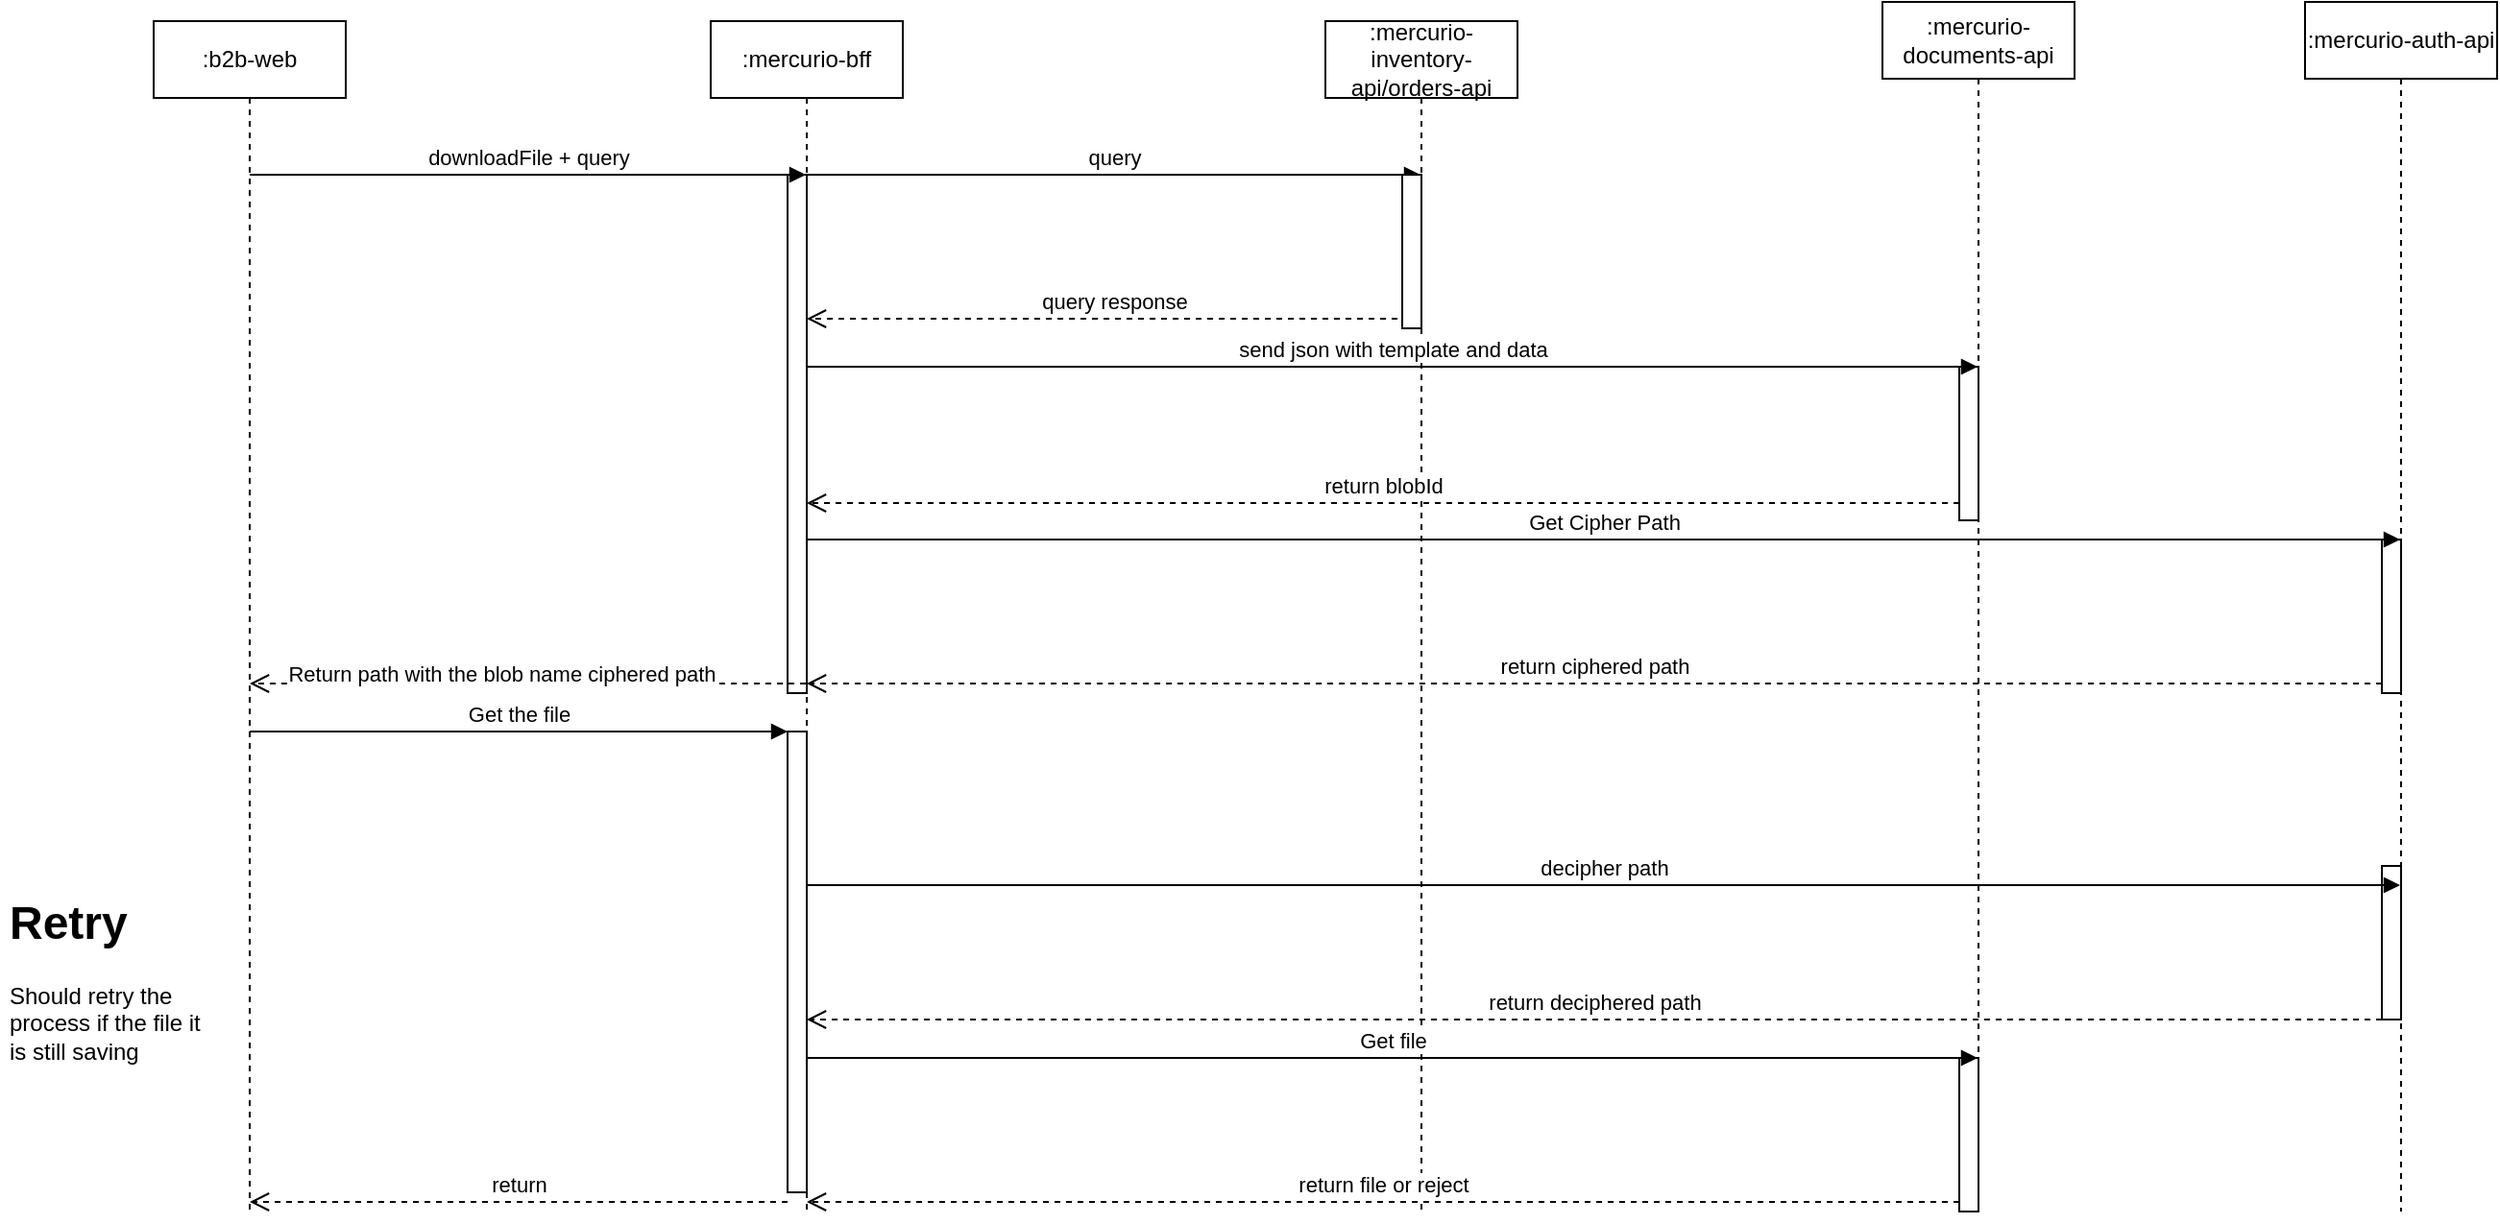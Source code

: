 <mxfile version="20.8.20" type="github">
  <diagram name="Page-1" id="mp1MPozDENrgUkg7iG8A">
    <mxGraphModel dx="1434" dy="746" grid="1" gridSize="10" guides="1" tooltips="1" connect="1" arrows="1" fold="1" page="1" pageScale="1" pageWidth="850" pageHeight="1100" math="0" shadow="0">
      <root>
        <mxCell id="0" />
        <mxCell id="1" parent="0" />
        <mxCell id="pS8DvrTMIpiN3o9yEQgk-1" value=":b2b-web" style="shape=umlLifeline;perimeter=lifelinePerimeter;whiteSpace=wrap;html=1;container=0;dropTarget=0;collapsible=0;recursiveResize=0;outlineConnect=0;portConstraint=eastwest;newEdgeStyle={&quot;edgeStyle&quot;:&quot;elbowEdgeStyle&quot;,&quot;elbow&quot;:&quot;vertical&quot;,&quot;curved&quot;:0,&quot;rounded&quot;:0};" vertex="1" parent="1">
          <mxGeometry x="80" y="140" width="100" height="620" as="geometry" />
        </mxCell>
        <mxCell id="pS8DvrTMIpiN3o9yEQgk-2" value=":mercurio-bff" style="shape=umlLifeline;perimeter=lifelinePerimeter;whiteSpace=wrap;html=1;container=0;dropTarget=0;collapsible=0;recursiveResize=0;outlineConnect=0;portConstraint=eastwest;newEdgeStyle={&quot;edgeStyle&quot;:&quot;elbowEdgeStyle&quot;,&quot;elbow&quot;:&quot;vertical&quot;,&quot;curved&quot;:0,&quot;rounded&quot;:0};" vertex="1" parent="1">
          <mxGeometry x="370" y="140" width="100" height="620" as="geometry" />
        </mxCell>
        <mxCell id="pS8DvrTMIpiN3o9yEQgk-5" value="" style="html=1;points=[];perimeter=orthogonalPerimeter;outlineConnect=0;targetShapes=umlLifeline;portConstraint=eastwest;newEdgeStyle={&quot;edgeStyle&quot;:&quot;elbowEdgeStyle&quot;,&quot;elbow&quot;:&quot;vertical&quot;,&quot;curved&quot;:0,&quot;rounded&quot;:0};" vertex="1" parent="pS8DvrTMIpiN3o9yEQgk-2">
          <mxGeometry x="40" y="80" width="10" height="270" as="geometry" />
        </mxCell>
        <mxCell id="pS8DvrTMIpiN3o9yEQgk-25" value="" style="html=1;points=[];perimeter=orthogonalPerimeter;outlineConnect=0;targetShapes=umlLifeline;portConstraint=eastwest;newEdgeStyle={&quot;edgeStyle&quot;:&quot;elbowEdgeStyle&quot;,&quot;elbow&quot;:&quot;vertical&quot;,&quot;curved&quot;:0,&quot;rounded&quot;:0};" vertex="1" parent="pS8DvrTMIpiN3o9yEQgk-2">
          <mxGeometry x="40" y="370" width="10" height="240" as="geometry" />
        </mxCell>
        <mxCell id="pS8DvrTMIpiN3o9yEQgk-3" value=":mercurio-auth-api" style="shape=umlLifeline;perimeter=lifelinePerimeter;whiteSpace=wrap;html=1;container=0;dropTarget=0;collapsible=0;recursiveResize=0;outlineConnect=0;portConstraint=eastwest;newEdgeStyle={&quot;edgeStyle&quot;:&quot;elbowEdgeStyle&quot;,&quot;elbow&quot;:&quot;vertical&quot;,&quot;curved&quot;:0,&quot;rounded&quot;:0};" vertex="1" parent="1">
          <mxGeometry x="1200" y="130" width="100" height="630" as="geometry" />
        </mxCell>
        <mxCell id="pS8DvrTMIpiN3o9yEQgk-21" value="" style="html=1;points=[];perimeter=orthogonalPerimeter;outlineConnect=0;targetShapes=umlLifeline;portConstraint=eastwest;newEdgeStyle={&quot;edgeStyle&quot;:&quot;elbowEdgeStyle&quot;,&quot;elbow&quot;:&quot;vertical&quot;,&quot;curved&quot;:0,&quot;rounded&quot;:0};" vertex="1" parent="pS8DvrTMIpiN3o9yEQgk-3">
          <mxGeometry x="40" y="280" width="10" height="80" as="geometry" />
        </mxCell>
        <mxCell id="pS8DvrTMIpiN3o9yEQgk-35" value="" style="html=1;points=[];perimeter=orthogonalPerimeter;outlineConnect=0;targetShapes=umlLifeline;portConstraint=eastwest;newEdgeStyle={&quot;edgeStyle&quot;:&quot;elbowEdgeStyle&quot;,&quot;elbow&quot;:&quot;vertical&quot;,&quot;curved&quot;:0,&quot;rounded&quot;:0};" vertex="1" parent="pS8DvrTMIpiN3o9yEQgk-3">
          <mxGeometry x="40" y="450" width="10" height="80" as="geometry" />
        </mxCell>
        <mxCell id="pS8DvrTMIpiN3o9yEQgk-4" value=":mercurio-documents-api" style="shape=umlLifeline;perimeter=lifelinePerimeter;whiteSpace=wrap;html=1;container=0;dropTarget=0;collapsible=0;recursiveResize=0;outlineConnect=0;portConstraint=eastwest;newEdgeStyle={&quot;edgeStyle&quot;:&quot;elbowEdgeStyle&quot;,&quot;elbow&quot;:&quot;vertical&quot;,&quot;curved&quot;:0,&quot;rounded&quot;:0};" vertex="1" parent="1">
          <mxGeometry x="980" y="130" width="100" height="630" as="geometry" />
        </mxCell>
        <mxCell id="pS8DvrTMIpiN3o9yEQgk-18" value="" style="html=1;points=[];perimeter=orthogonalPerimeter;outlineConnect=0;targetShapes=umlLifeline;portConstraint=eastwest;newEdgeStyle={&quot;edgeStyle&quot;:&quot;elbowEdgeStyle&quot;,&quot;elbow&quot;:&quot;vertical&quot;,&quot;curved&quot;:0,&quot;rounded&quot;:0};" vertex="1" parent="pS8DvrTMIpiN3o9yEQgk-4">
          <mxGeometry x="40" y="190" width="10" height="80" as="geometry" />
        </mxCell>
        <mxCell id="pS8DvrTMIpiN3o9yEQgk-39" value="" style="html=1;points=[];perimeter=orthogonalPerimeter;outlineConnect=0;targetShapes=umlLifeline;portConstraint=eastwest;newEdgeStyle={&quot;edgeStyle&quot;:&quot;elbowEdgeStyle&quot;,&quot;elbow&quot;:&quot;vertical&quot;,&quot;curved&quot;:0,&quot;rounded&quot;:0};" vertex="1" parent="pS8DvrTMIpiN3o9yEQgk-4">
          <mxGeometry x="40" y="550" width="10" height="80" as="geometry" />
        </mxCell>
        <mxCell id="pS8DvrTMIpiN3o9yEQgk-6" value="downloadFile + query" style="html=1;verticalAlign=bottom;endArrow=block;edgeStyle=elbowEdgeStyle;elbow=vertical;curved=0;rounded=0;" edge="1" target="pS8DvrTMIpiN3o9yEQgk-2" parent="1">
          <mxGeometry relative="1" as="geometry">
            <mxPoint x="130" y="220" as="sourcePoint" />
          </mxGeometry>
        </mxCell>
        <mxCell id="pS8DvrTMIpiN3o9yEQgk-7" value="" style="html=1;verticalAlign=bottom;endArrow=open;dashed=1;endSize=8;edgeStyle=elbowEdgeStyle;elbow=vertical;curved=0;rounded=0;" edge="1" parent="1">
          <mxGeometry relative="1" as="geometry">
            <mxPoint x="130" y="485" as="targetPoint" />
            <mxPoint x="419.5" y="485" as="sourcePoint" />
            <Array as="points">
              <mxPoint x="170" y="485" />
              <mxPoint x="220" y="485" />
              <mxPoint x="340" y="485" />
              <mxPoint x="420" y="390" />
            </Array>
          </mxGeometry>
        </mxCell>
        <mxCell id="pS8DvrTMIpiN3o9yEQgk-24" value="Return path with the blob name ciphered path" style="edgeLabel;html=1;align=center;verticalAlign=middle;resizable=0;points=[];" vertex="1" connectable="0" parent="pS8DvrTMIpiN3o9yEQgk-7">
          <mxGeometry x="0.178" relative="1" as="geometry">
            <mxPoint x="12" y="-5" as="offset" />
          </mxGeometry>
        </mxCell>
        <mxCell id="pS8DvrTMIpiN3o9yEQgk-9" value="query" style="html=1;verticalAlign=bottom;endArrow=block;edgeStyle=elbowEdgeStyle;elbow=vertical;curved=0;rounded=0;" edge="1" target="pS8DvrTMIpiN3o9yEQgk-11" parent="1">
          <mxGeometry relative="1" as="geometry">
            <mxPoint x="420" y="220" as="sourcePoint" />
            <mxPoint x="730" y="230" as="targetPoint" />
          </mxGeometry>
        </mxCell>
        <mxCell id="pS8DvrTMIpiN3o9yEQgk-10" value="query response" style="html=1;verticalAlign=bottom;endArrow=open;dashed=1;endSize=8;edgeStyle=elbowEdgeStyle;elbow=vertical;curved=0;rounded=0;startArrow=none;" edge="1" source="pS8DvrTMIpiN3o9yEQgk-11" parent="1">
          <mxGeometry relative="1" as="geometry">
            <mxPoint x="420" y="295" as="targetPoint" />
            <mxPoint x="700" y="295" as="sourcePoint" />
          </mxGeometry>
        </mxCell>
        <mxCell id="pS8DvrTMIpiN3o9yEQgk-11" value=":mercurio-inventory-api/orders-api" style="shape=umlLifeline;perimeter=lifelinePerimeter;whiteSpace=wrap;html=1;container=0;dropTarget=0;collapsible=0;recursiveResize=0;outlineConnect=0;portConstraint=eastwest;newEdgeStyle={&quot;edgeStyle&quot;:&quot;elbowEdgeStyle&quot;,&quot;elbow&quot;:&quot;vertical&quot;,&quot;curved&quot;:0,&quot;rounded&quot;:0};" vertex="1" parent="1">
          <mxGeometry x="690" y="140" width="100" height="620" as="geometry" />
        </mxCell>
        <mxCell id="pS8DvrTMIpiN3o9yEQgk-8" value="" style="html=1;points=[];perimeter=orthogonalPerimeter;outlineConnect=0;targetShapes=umlLifeline;portConstraint=eastwest;newEdgeStyle={&quot;edgeStyle&quot;:&quot;elbowEdgeStyle&quot;,&quot;elbow&quot;:&quot;vertical&quot;,&quot;curved&quot;:0,&quot;rounded&quot;:0};" vertex="1" parent="pS8DvrTMIpiN3o9yEQgk-11">
          <mxGeometry x="40" y="80" width="10" height="80" as="geometry" />
        </mxCell>
        <mxCell id="pS8DvrTMIpiN3o9yEQgk-19" value="send json with template and data" style="html=1;verticalAlign=bottom;endArrow=block;edgeStyle=elbowEdgeStyle;elbow=vertical;curved=0;rounded=0;" edge="1" target="pS8DvrTMIpiN3o9yEQgk-4" parent="1">
          <mxGeometry relative="1" as="geometry">
            <mxPoint x="420" y="320" as="sourcePoint" />
          </mxGeometry>
        </mxCell>
        <mxCell id="pS8DvrTMIpiN3o9yEQgk-20" value="return blobId" style="html=1;verticalAlign=bottom;endArrow=open;dashed=1;endSize=8;edgeStyle=elbowEdgeStyle;elbow=vertical;curved=0;rounded=0;" edge="1" parent="1">
          <mxGeometry relative="1" as="geometry">
            <mxPoint x="420" y="391" as="targetPoint" />
            <mxPoint x="1020" y="391" as="sourcePoint" />
          </mxGeometry>
        </mxCell>
        <mxCell id="pS8DvrTMIpiN3o9yEQgk-22" value="Get Cipher Path" style="html=1;verticalAlign=bottom;endArrow=block;edgeStyle=elbowEdgeStyle;elbow=vertical;curved=0;rounded=0;" edge="1" target="pS8DvrTMIpiN3o9yEQgk-3" parent="1">
          <mxGeometry relative="1" as="geometry">
            <mxPoint x="420" y="410" as="sourcePoint" />
          </mxGeometry>
        </mxCell>
        <mxCell id="pS8DvrTMIpiN3o9yEQgk-23" value="return ciphered path" style="html=1;verticalAlign=bottom;endArrow=open;dashed=1;endSize=8;edgeStyle=elbowEdgeStyle;elbow=vertical;curved=0;rounded=0;" edge="1" source="pS8DvrTMIpiN3o9yEQgk-21" parent="1">
          <mxGeometry relative="1" as="geometry">
            <mxPoint x="420" y="485" as="targetPoint" />
          </mxGeometry>
        </mxCell>
        <mxCell id="pS8DvrTMIpiN3o9yEQgk-26" value="Get the file" style="html=1;verticalAlign=bottom;endArrow=block;edgeStyle=elbowEdgeStyle;elbow=vertical;curved=0;rounded=0;" edge="1" target="pS8DvrTMIpiN3o9yEQgk-25" parent="1">
          <mxGeometry relative="1" as="geometry">
            <mxPoint x="130" y="510" as="sourcePoint" />
          </mxGeometry>
        </mxCell>
        <mxCell id="pS8DvrTMIpiN3o9yEQgk-27" value="return" style="html=1;verticalAlign=bottom;endArrow=open;dashed=1;endSize=8;edgeStyle=elbowEdgeStyle;elbow=vertical;curved=0;rounded=0;" edge="1" parent="1">
          <mxGeometry relative="1" as="geometry">
            <mxPoint x="130" y="755" as="targetPoint" />
            <mxPoint x="410" y="755" as="sourcePoint" />
          </mxGeometry>
        </mxCell>
        <mxCell id="pS8DvrTMIpiN3o9yEQgk-36" value="decipher path" style="html=1;verticalAlign=bottom;endArrow=block;edgeStyle=elbowEdgeStyle;elbow=vertical;curved=0;rounded=0;" edge="1" target="pS8DvrTMIpiN3o9yEQgk-3" parent="1">
          <mxGeometry relative="1" as="geometry">
            <mxPoint x="420" y="590" as="sourcePoint" />
          </mxGeometry>
        </mxCell>
        <mxCell id="pS8DvrTMIpiN3o9yEQgk-37" value="return deciphered path" style="html=1;verticalAlign=bottom;endArrow=open;dashed=1;endSize=8;edgeStyle=elbowEdgeStyle;elbow=vertical;curved=0;rounded=0;" edge="1" source="pS8DvrTMIpiN3o9yEQgk-35" parent="1" target="pS8DvrTMIpiN3o9yEQgk-2">
          <mxGeometry relative="1" as="geometry">
            <mxPoint x="420" y="665" as="targetPoint" />
            <Array as="points">
              <mxPoint x="890" y="660" />
            </Array>
          </mxGeometry>
        </mxCell>
        <mxCell id="pS8DvrTMIpiN3o9yEQgk-40" value="Get file" style="html=1;verticalAlign=bottom;endArrow=block;edgeStyle=elbowEdgeStyle;elbow=vertical;curved=0;rounded=0;" edge="1" target="pS8DvrTMIpiN3o9yEQgk-4" parent="1">
          <mxGeometry relative="1" as="geometry">
            <mxPoint x="420" y="680" as="sourcePoint" />
          </mxGeometry>
        </mxCell>
        <mxCell id="pS8DvrTMIpiN3o9yEQgk-41" value="return file or reject" style="html=1;verticalAlign=bottom;endArrow=open;dashed=1;endSize=8;edgeStyle=elbowEdgeStyle;elbow=vertical;curved=0;rounded=0;" edge="1" source="pS8DvrTMIpiN3o9yEQgk-39" parent="1">
          <mxGeometry relative="1" as="geometry">
            <mxPoint x="420" y="755" as="targetPoint" />
          </mxGeometry>
        </mxCell>
        <mxCell id="pS8DvrTMIpiN3o9yEQgk-45" value="&lt;h1&gt;Retry&lt;/h1&gt;&lt;p&gt;Should retry the process if the file it is still saving&lt;/p&gt;" style="text;html=1;strokeColor=none;fillColor=none;spacing=5;spacingTop=-20;whiteSpace=wrap;overflow=hidden;rounded=0;" vertex="1" parent="1">
          <mxGeometry y="590" width="110" height="120" as="geometry" />
        </mxCell>
      </root>
    </mxGraphModel>
  </diagram>
</mxfile>
